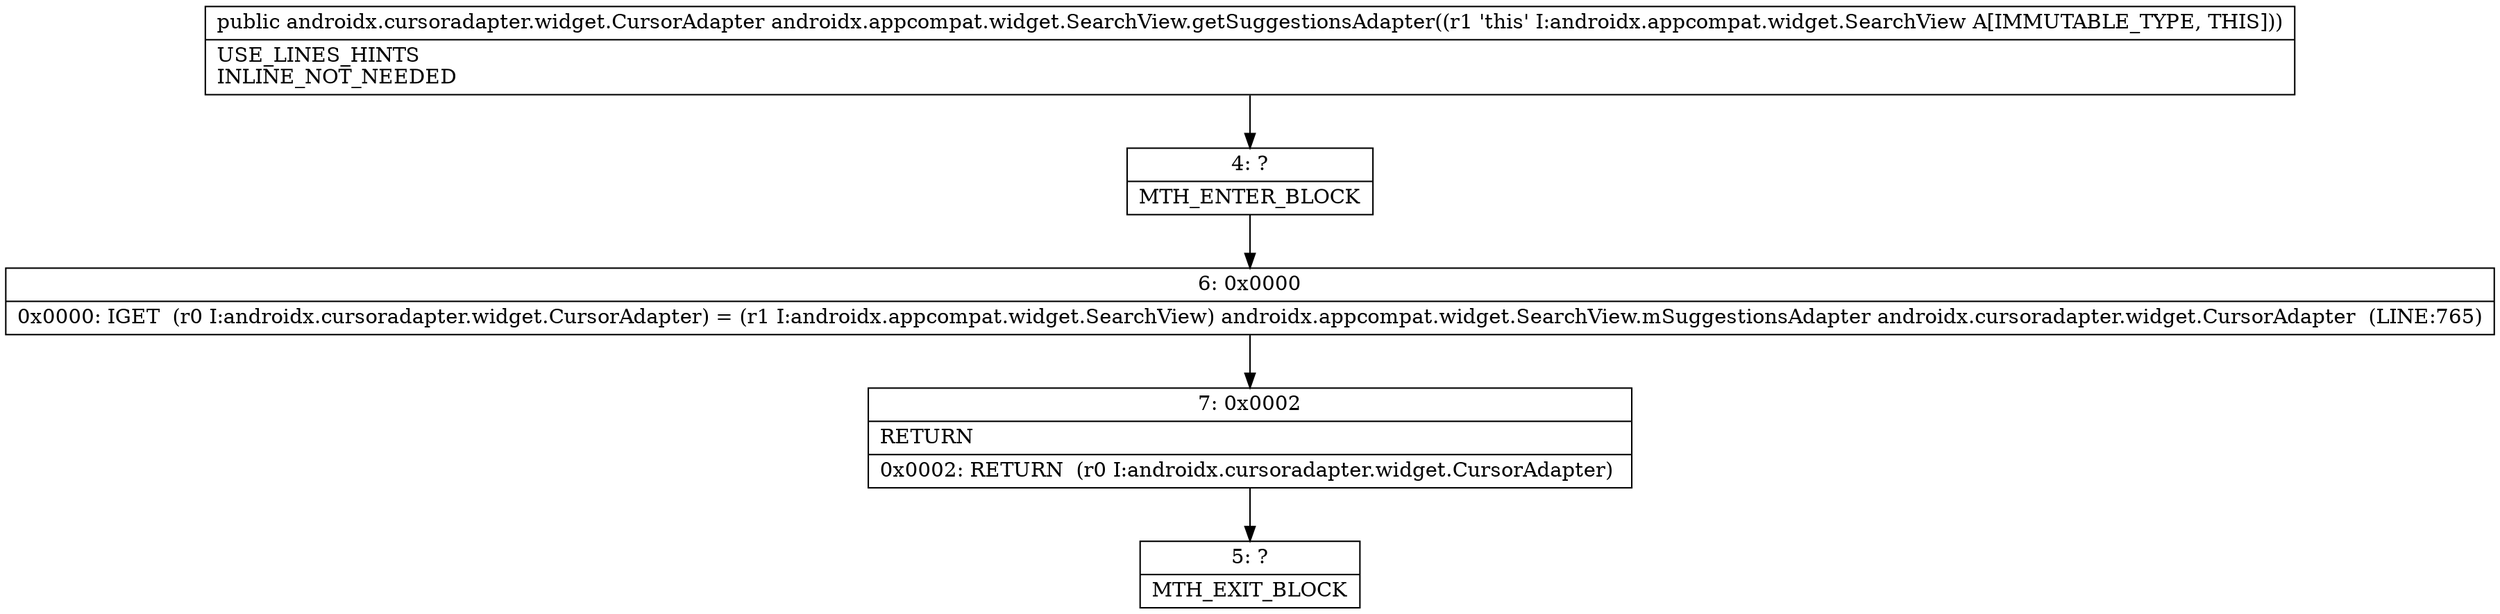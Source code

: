 digraph "CFG forandroidx.appcompat.widget.SearchView.getSuggestionsAdapter()Landroidx\/cursoradapter\/widget\/CursorAdapter;" {
Node_4 [shape=record,label="{4\:\ ?|MTH_ENTER_BLOCK\l}"];
Node_6 [shape=record,label="{6\:\ 0x0000|0x0000: IGET  (r0 I:androidx.cursoradapter.widget.CursorAdapter) = (r1 I:androidx.appcompat.widget.SearchView) androidx.appcompat.widget.SearchView.mSuggestionsAdapter androidx.cursoradapter.widget.CursorAdapter  (LINE:765)\l}"];
Node_7 [shape=record,label="{7\:\ 0x0002|RETURN\l|0x0002: RETURN  (r0 I:androidx.cursoradapter.widget.CursorAdapter) \l}"];
Node_5 [shape=record,label="{5\:\ ?|MTH_EXIT_BLOCK\l}"];
MethodNode[shape=record,label="{public androidx.cursoradapter.widget.CursorAdapter androidx.appcompat.widget.SearchView.getSuggestionsAdapter((r1 'this' I:androidx.appcompat.widget.SearchView A[IMMUTABLE_TYPE, THIS]))  | USE_LINES_HINTS\lINLINE_NOT_NEEDED\l}"];
MethodNode -> Node_4;Node_4 -> Node_6;
Node_6 -> Node_7;
Node_7 -> Node_5;
}

